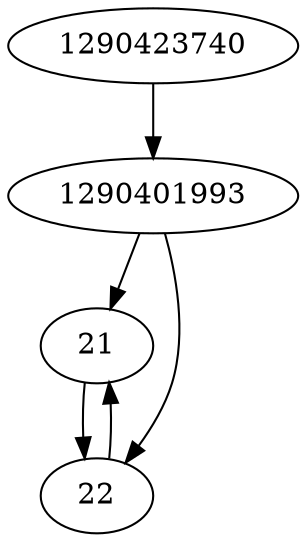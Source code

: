 strict digraph  {
1290401993;
1290423740;
21;
22;
1290401993 -> 21;
1290401993 -> 22;
1290423740 -> 1290401993;
21 -> 22;
22 -> 21;
}
